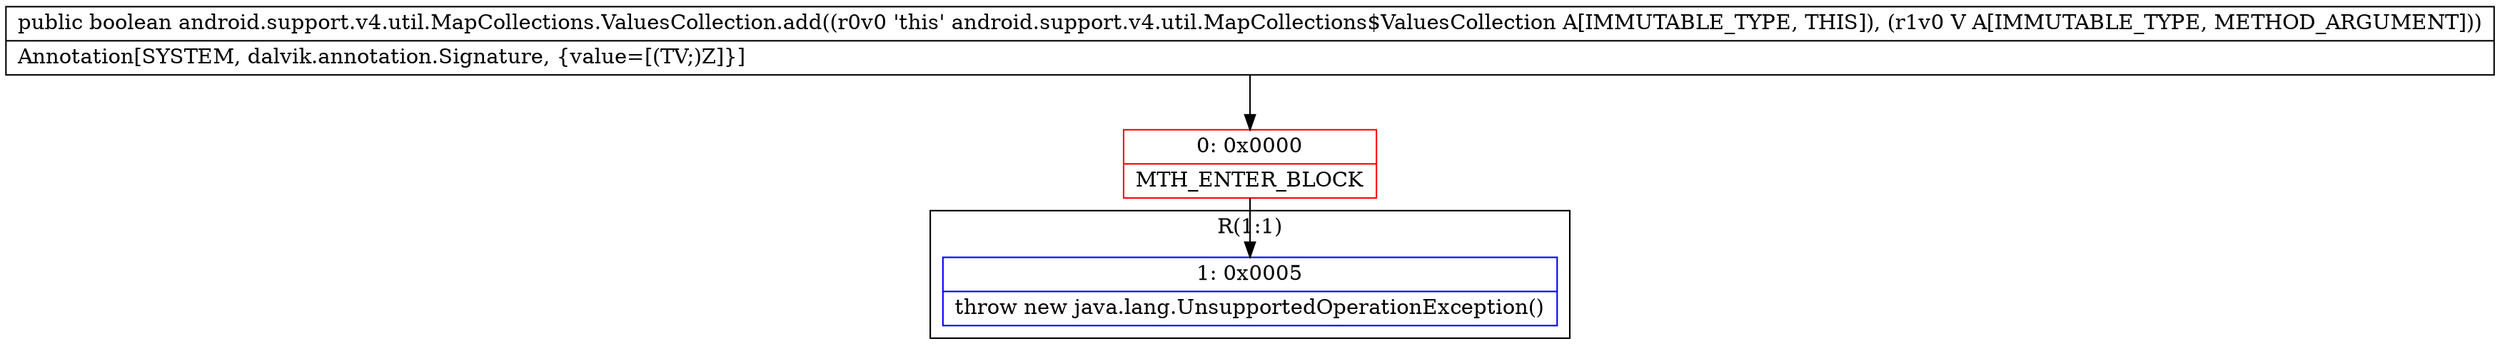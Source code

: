 digraph "CFG forandroid.support.v4.util.MapCollections.ValuesCollection.add(Ljava\/lang\/Object;)Z" {
subgraph cluster_Region_960591559 {
label = "R(1:1)";
node [shape=record,color=blue];
Node_1 [shape=record,label="{1\:\ 0x0005|throw new java.lang.UnsupportedOperationException()\l}"];
}
Node_0 [shape=record,color=red,label="{0\:\ 0x0000|MTH_ENTER_BLOCK\l}"];
MethodNode[shape=record,label="{public boolean android.support.v4.util.MapCollections.ValuesCollection.add((r0v0 'this' android.support.v4.util.MapCollections$ValuesCollection A[IMMUTABLE_TYPE, THIS]), (r1v0 V A[IMMUTABLE_TYPE, METHOD_ARGUMENT]))  | Annotation[SYSTEM, dalvik.annotation.Signature, \{value=[(TV;)Z]\}]\l}"];
MethodNode -> Node_0;
Node_0 -> Node_1;
}

